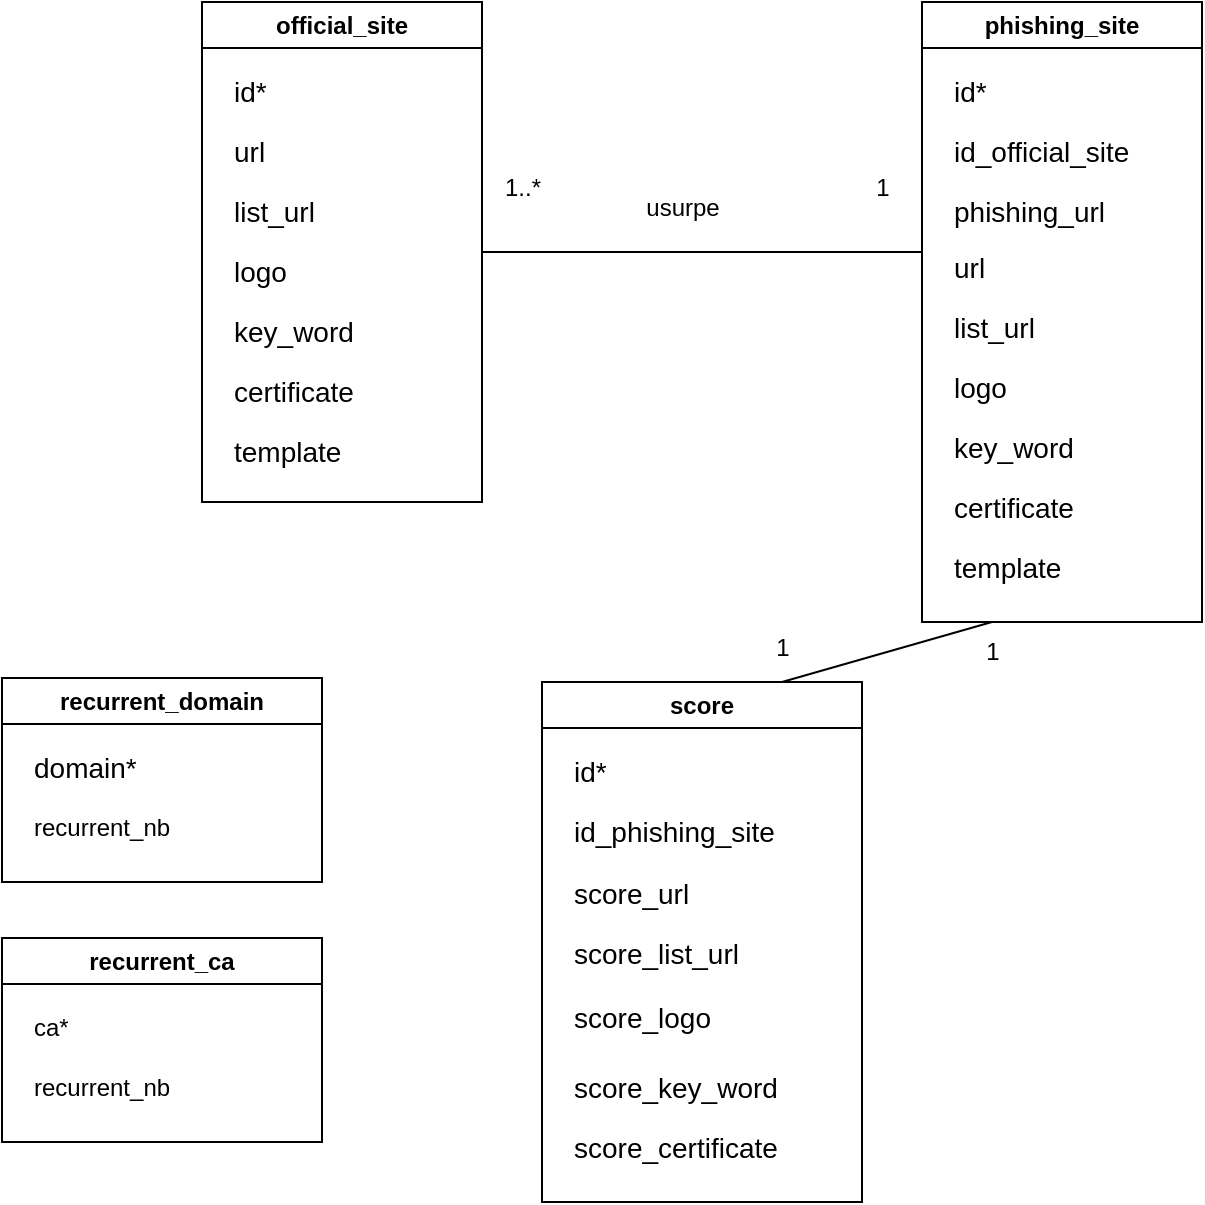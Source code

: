 <mxfile version="24.4.4" type="device">
  <diagram name="Page-1" id="PfgJvr0nv2LhfAK82rpY">
    <mxGraphModel dx="1674" dy="746" grid="1" gridSize="10" guides="1" tooltips="1" connect="1" arrows="1" fold="1" page="1" pageScale="1" pageWidth="827" pageHeight="1169" math="0" shadow="0">
      <root>
        <mxCell id="0" />
        <mxCell id="1" parent="0" />
        <mxCell id="dYYX1dlF3bb5IL13zjjO-7" value="official_site" style="swimlane;whiteSpace=wrap;html=1;" parent="1" vertex="1">
          <mxGeometry x="160" y="90" width="140" height="250" as="geometry" />
        </mxCell>
        <mxCell id="dYYX1dlF3bb5IL13zjjO-16" value="&lt;font style=&quot;font-size: 14px;&quot;&gt;id*&lt;/font&gt;" style="text;strokeColor=none;fillColor=none;align=left;verticalAlign=middle;spacingLeft=4;spacingRight=4;overflow=hidden;points=[[0,0.5],[1,0.5]];portConstraint=eastwest;rotatable=0;whiteSpace=wrap;html=1;" parent="dYYX1dlF3bb5IL13zjjO-7" vertex="1">
          <mxGeometry x="10" y="30" width="110" height="30" as="geometry" />
        </mxCell>
        <mxCell id="dYYX1dlF3bb5IL13zjjO-17" value="&lt;font style=&quot;font-size: 14px;&quot;&gt;url&lt;/font&gt;" style="text;strokeColor=none;fillColor=none;align=left;verticalAlign=middle;spacingLeft=4;spacingRight=4;overflow=hidden;points=[[0,0.5],[1,0.5]];portConstraint=eastwest;rotatable=0;whiteSpace=wrap;html=1;" parent="dYYX1dlF3bb5IL13zjjO-7" vertex="1">
          <mxGeometry x="10" y="60" width="110" height="30" as="geometry" />
        </mxCell>
        <mxCell id="dYYX1dlF3bb5IL13zjjO-18" value="&lt;font style=&quot;font-size: 14px;&quot;&gt;logo&lt;/font&gt;" style="text;strokeColor=none;fillColor=none;align=left;verticalAlign=middle;spacingLeft=4;spacingRight=4;overflow=hidden;points=[[0,0.5],[1,0.5]];portConstraint=eastwest;rotatable=0;whiteSpace=wrap;html=1;" parent="dYYX1dlF3bb5IL13zjjO-7" vertex="1">
          <mxGeometry x="10" y="120" width="110" height="30" as="geometry" />
        </mxCell>
        <mxCell id="dYYX1dlF3bb5IL13zjjO-19" value="&lt;font style=&quot;font-size: 14px;&quot;&gt;key_word&lt;/font&gt;" style="text;strokeColor=none;fillColor=none;align=left;verticalAlign=middle;spacingLeft=4;spacingRight=4;overflow=hidden;points=[[0,0.5],[1,0.5]];portConstraint=eastwest;rotatable=0;whiteSpace=wrap;html=1;" parent="dYYX1dlF3bb5IL13zjjO-7" vertex="1">
          <mxGeometry x="10" y="150" width="110" height="30" as="geometry" />
        </mxCell>
        <mxCell id="dYYX1dlF3bb5IL13zjjO-20" value="&lt;font style=&quot;font-size: 14px;&quot;&gt;list_url&lt;/font&gt;" style="text;strokeColor=none;fillColor=none;align=left;verticalAlign=middle;spacingLeft=4;spacingRight=4;overflow=hidden;points=[[0,0.5],[1,0.5]];portConstraint=eastwest;rotatable=0;whiteSpace=wrap;html=1;" parent="dYYX1dlF3bb5IL13zjjO-7" vertex="1">
          <mxGeometry x="10" y="90" width="110" height="30" as="geometry" />
        </mxCell>
        <mxCell id="dYYX1dlF3bb5IL13zjjO-21" value="&lt;font style=&quot;font-size: 14px;&quot;&gt;certificate&lt;/font&gt;" style="text;strokeColor=none;fillColor=none;align=left;verticalAlign=middle;spacingLeft=4;spacingRight=4;overflow=hidden;points=[[0,0.5],[1,0.5]];portConstraint=eastwest;rotatable=0;whiteSpace=wrap;html=1;" parent="dYYX1dlF3bb5IL13zjjO-7" vertex="1">
          <mxGeometry x="10" y="180" width="110" height="30" as="geometry" />
        </mxCell>
        <mxCell id="dYYX1dlF3bb5IL13zjjO-43" value="&lt;font style=&quot;font-size: 14px;&quot;&gt;template&lt;/font&gt;" style="text;strokeColor=none;fillColor=none;align=left;verticalAlign=middle;spacingLeft=4;spacingRight=4;overflow=hidden;points=[[0,0.5],[1,0.5]];portConstraint=eastwest;rotatable=0;whiteSpace=wrap;html=1;" parent="dYYX1dlF3bb5IL13zjjO-7" vertex="1">
          <mxGeometry x="10" y="210" width="110" height="30" as="geometry" />
        </mxCell>
        <mxCell id="dYYX1dlF3bb5IL13zjjO-22" value="phishing_site" style="swimlane;whiteSpace=wrap;html=1;" parent="1" vertex="1">
          <mxGeometry x="520" y="90" width="140" height="310" as="geometry" />
        </mxCell>
        <mxCell id="dYYX1dlF3bb5IL13zjjO-23" value="&lt;font style=&quot;font-size: 14px;&quot;&gt;id*&lt;/font&gt;" style="text;strokeColor=none;fillColor=none;align=left;verticalAlign=middle;spacingLeft=4;spacingRight=4;overflow=hidden;points=[[0,0.5],[1,0.5]];portConstraint=eastwest;rotatable=0;whiteSpace=wrap;html=1;" parent="dYYX1dlF3bb5IL13zjjO-22" vertex="1">
          <mxGeometry x="10" y="30" width="110" height="30" as="geometry" />
        </mxCell>
        <mxCell id="dYYX1dlF3bb5IL13zjjO-24" value="&lt;font style=&quot;font-size: 14px;&quot;&gt;url&lt;/font&gt;" style="text;strokeColor=none;fillColor=none;align=left;verticalAlign=middle;spacingLeft=4;spacingRight=4;overflow=hidden;points=[[0,0.5],[1,0.5]];portConstraint=eastwest;rotatable=0;whiteSpace=wrap;html=1;" parent="dYYX1dlF3bb5IL13zjjO-22" vertex="1">
          <mxGeometry x="10" y="118" width="110" height="30" as="geometry" />
        </mxCell>
        <mxCell id="dYYX1dlF3bb5IL13zjjO-25" value="&lt;font style=&quot;font-size: 14px;&quot;&gt;logo&lt;/font&gt;" style="text;strokeColor=none;fillColor=none;align=left;verticalAlign=middle;spacingLeft=4;spacingRight=4;overflow=hidden;points=[[0,0.5],[1,0.5]];portConstraint=eastwest;rotatable=0;whiteSpace=wrap;html=1;" parent="dYYX1dlF3bb5IL13zjjO-22" vertex="1">
          <mxGeometry x="10" y="178" width="110" height="30" as="geometry" />
        </mxCell>
        <mxCell id="dYYX1dlF3bb5IL13zjjO-26" value="&lt;font style=&quot;font-size: 14px;&quot;&gt;key_word&lt;/font&gt;" style="text;strokeColor=none;fillColor=none;align=left;verticalAlign=middle;spacingLeft=4;spacingRight=4;overflow=hidden;points=[[0,0.5],[1,0.5]];portConstraint=eastwest;rotatable=0;whiteSpace=wrap;html=1;" parent="dYYX1dlF3bb5IL13zjjO-22" vertex="1">
          <mxGeometry x="10" y="208" width="110" height="30" as="geometry" />
        </mxCell>
        <mxCell id="dYYX1dlF3bb5IL13zjjO-27" value="&lt;font style=&quot;font-size: 14px;&quot;&gt;list_url&lt;/font&gt;" style="text;strokeColor=none;fillColor=none;align=left;verticalAlign=middle;spacingLeft=4;spacingRight=4;overflow=hidden;points=[[0,0.5],[1,0.5]];portConstraint=eastwest;rotatable=0;whiteSpace=wrap;html=1;" parent="dYYX1dlF3bb5IL13zjjO-22" vertex="1">
          <mxGeometry x="10" y="148" width="110" height="30" as="geometry" />
        </mxCell>
        <mxCell id="dYYX1dlF3bb5IL13zjjO-28" value="&lt;font style=&quot;font-size: 14px;&quot;&gt;certificate&lt;/font&gt;" style="text;strokeColor=none;fillColor=none;align=left;verticalAlign=middle;spacingLeft=4;spacingRight=4;overflow=hidden;points=[[0,0.5],[1,0.5]];portConstraint=eastwest;rotatable=0;whiteSpace=wrap;html=1;" parent="dYYX1dlF3bb5IL13zjjO-22" vertex="1">
          <mxGeometry x="10" y="238" width="110" height="30" as="geometry" />
        </mxCell>
        <mxCell id="dYYX1dlF3bb5IL13zjjO-42" value="&lt;font style=&quot;font-size: 14px;&quot;&gt;id_official_site&lt;/font&gt;" style="text;strokeColor=none;fillColor=none;align=left;verticalAlign=middle;spacingLeft=4;spacingRight=4;overflow=hidden;points=[[0,0.5],[1,0.5]];portConstraint=eastwest;rotatable=0;whiteSpace=wrap;html=1;" parent="dYYX1dlF3bb5IL13zjjO-22" vertex="1">
          <mxGeometry x="10" y="60" width="110" height="30" as="geometry" />
        </mxCell>
        <mxCell id="dYYX1dlF3bb5IL13zjjO-44" value="&lt;font style=&quot;font-size: 14px;&quot;&gt;template&lt;/font&gt;" style="text;strokeColor=none;fillColor=none;align=left;verticalAlign=middle;spacingLeft=4;spacingRight=4;overflow=hidden;points=[[0,0.5],[1,0.5]];portConstraint=eastwest;rotatable=0;whiteSpace=wrap;html=1;" parent="dYYX1dlF3bb5IL13zjjO-22" vertex="1">
          <mxGeometry x="10" y="268" width="110" height="30" as="geometry" />
        </mxCell>
        <mxCell id="UqM6Pu1m_9XzBLWspQGF-4" value="&lt;div&gt;&lt;font style=&quot;font-size: 14px;&quot;&gt;phishing_url&lt;/font&gt;&lt;/div&gt;" style="text;strokeColor=none;fillColor=none;align=left;verticalAlign=middle;spacingLeft=4;spacingRight=4;overflow=hidden;points=[[0,0.5],[1,0.5]];portConstraint=eastwest;rotatable=0;whiteSpace=wrap;html=1;" vertex="1" parent="dYYX1dlF3bb5IL13zjjO-22">
          <mxGeometry x="10" y="90" width="110" height="30" as="geometry" />
        </mxCell>
        <mxCell id="dYYX1dlF3bb5IL13zjjO-29" value="score" style="swimlane;whiteSpace=wrap;html=1;" parent="1" vertex="1">
          <mxGeometry x="330" y="430" width="160" height="260" as="geometry" />
        </mxCell>
        <mxCell id="dYYX1dlF3bb5IL13zjjO-30" value="&lt;font style=&quot;font-size: 14px;&quot;&gt;id*&lt;/font&gt;" style="text;strokeColor=none;fillColor=none;align=left;verticalAlign=middle;spacingLeft=4;spacingRight=4;overflow=hidden;points=[[0,0.5],[1,0.5]];portConstraint=eastwest;rotatable=0;whiteSpace=wrap;html=1;" parent="dYYX1dlF3bb5IL13zjjO-29" vertex="1">
          <mxGeometry x="10" y="30" width="110" height="30" as="geometry" />
        </mxCell>
        <mxCell id="dYYX1dlF3bb5IL13zjjO-31" value="&lt;font style=&quot;font-size: 14px;&quot;&gt;score_url&lt;/font&gt;" style="text;strokeColor=none;fillColor=none;align=left;verticalAlign=middle;spacingLeft=4;spacingRight=4;overflow=hidden;points=[[0,0.5],[1,0.5]];portConstraint=eastwest;rotatable=0;whiteSpace=wrap;html=1;" parent="dYYX1dlF3bb5IL13zjjO-29" vertex="1">
          <mxGeometry x="10" y="91" width="110" height="30" as="geometry" />
        </mxCell>
        <mxCell id="dYYX1dlF3bb5IL13zjjO-32" value="&lt;font style=&quot;font-size: 14px;&quot;&gt;score_logo&lt;/font&gt;" style="text;strokeColor=none;fillColor=none;align=left;verticalAlign=middle;spacingLeft=4;spacingRight=4;overflow=hidden;points=[[0,0.5],[1,0.5]];portConstraint=eastwest;rotatable=0;whiteSpace=wrap;html=1;" parent="dYYX1dlF3bb5IL13zjjO-29" vertex="1">
          <mxGeometry x="10" y="153" width="110" height="30" as="geometry" />
        </mxCell>
        <mxCell id="dYYX1dlF3bb5IL13zjjO-33" value="&lt;font style=&quot;font-size: 14px;&quot;&gt;score_key_word&lt;/font&gt;" style="text;strokeColor=none;fillColor=none;align=left;verticalAlign=middle;spacingLeft=4;spacingRight=4;overflow=hidden;points=[[0,0.5],[1,0.5]];portConstraint=eastwest;rotatable=0;whiteSpace=wrap;html=1;" parent="dYYX1dlF3bb5IL13zjjO-29" vertex="1">
          <mxGeometry x="10" y="188" width="130" height="30" as="geometry" />
        </mxCell>
        <mxCell id="dYYX1dlF3bb5IL13zjjO-35" value="&lt;font style=&quot;font-size: 14px;&quot;&gt;score_certificate&lt;/font&gt;" style="text;strokeColor=none;fillColor=none;align=left;verticalAlign=middle;spacingLeft=4;spacingRight=4;overflow=hidden;points=[[0,0.5],[1,0.5]];portConstraint=eastwest;rotatable=0;whiteSpace=wrap;html=1;" parent="dYYX1dlF3bb5IL13zjjO-29" vertex="1">
          <mxGeometry x="10" y="218" width="120" height="30" as="geometry" />
        </mxCell>
        <mxCell id="iEmTPFcCNer3c4FEsKqt-3" value="&lt;font style=&quot;font-size: 14px;&quot;&gt;id_phishing_site&lt;/font&gt;" style="text;strokeColor=none;fillColor=none;align=left;verticalAlign=middle;spacingLeft=4;spacingRight=4;overflow=hidden;points=[[0,0.5],[1,0.5]];portConstraint=eastwest;rotatable=0;whiteSpace=wrap;html=1;" parent="dYYX1dlF3bb5IL13zjjO-29" vertex="1">
          <mxGeometry x="10" y="60" width="150" height="30" as="geometry" />
        </mxCell>
        <mxCell id="UqM6Pu1m_9XzBLWspQGF-6" value="&lt;div&gt;&lt;font style=&quot;font-size: 14px;&quot;&gt;score_list_url&lt;/font&gt;&lt;/div&gt;" style="text;strokeColor=none;fillColor=none;align=left;verticalAlign=middle;spacingLeft=4;spacingRight=4;overflow=hidden;points=[[0,0.5],[1,0.5]];portConstraint=eastwest;rotatable=0;whiteSpace=wrap;html=1;" vertex="1" parent="dYYX1dlF3bb5IL13zjjO-29">
          <mxGeometry x="10" y="121" width="110" height="30" as="geometry" />
        </mxCell>
        <mxCell id="dYYX1dlF3bb5IL13zjjO-38" value="" style="endArrow=none;html=1;rounded=0;entryX=1;entryY=0.5;entryDx=0;entryDy=0;" parent="1" target="dYYX1dlF3bb5IL13zjjO-7" edge="1">
          <mxGeometry width="50" height="50" relative="1" as="geometry">
            <mxPoint x="520" y="215" as="sourcePoint" />
            <mxPoint x="330" y="300" as="targetPoint" />
          </mxGeometry>
        </mxCell>
        <mxCell id="dYYX1dlF3bb5IL13zjjO-39" value="1" style="text;html=1;align=center;verticalAlign=middle;resizable=0;points=[];autosize=1;strokeColor=none;fillColor=none;" parent="1" vertex="1">
          <mxGeometry x="485" y="168" width="30" height="30" as="geometry" />
        </mxCell>
        <mxCell id="dYYX1dlF3bb5IL13zjjO-40" value="1..*" style="text;html=1;align=center;verticalAlign=middle;resizable=0;points=[];autosize=1;strokeColor=none;fillColor=none;" parent="1" vertex="1">
          <mxGeometry x="300" y="168" width="40" height="30" as="geometry" />
        </mxCell>
        <mxCell id="dYYX1dlF3bb5IL13zjjO-45" value="" style="endArrow=none;html=1;rounded=0;exitX=0.75;exitY=0;exitDx=0;exitDy=0;entryX=0.25;entryY=1;entryDx=0;entryDy=0;" parent="1" source="dYYX1dlF3bb5IL13zjjO-29" target="dYYX1dlF3bb5IL13zjjO-22" edge="1">
          <mxGeometry width="50" height="50" relative="1" as="geometry">
            <mxPoint x="280" y="380" as="sourcePoint" />
            <mxPoint x="330" y="330" as="targetPoint" />
          </mxGeometry>
        </mxCell>
        <mxCell id="dYYX1dlF3bb5IL13zjjO-49" value="usurpe" style="text;html=1;align=center;verticalAlign=middle;resizable=0;points=[];autosize=1;strokeColor=none;fillColor=none;" parent="1" vertex="1">
          <mxGeometry x="370" y="178" width="60" height="30" as="geometry" />
        </mxCell>
        <mxCell id="dYYX1dlF3bb5IL13zjjO-50" value="1" style="text;html=1;align=center;verticalAlign=middle;resizable=0;points=[];autosize=1;strokeColor=none;fillColor=none;" parent="1" vertex="1">
          <mxGeometry x="540" y="400" width="30" height="30" as="geometry" />
        </mxCell>
        <mxCell id="dYYX1dlF3bb5IL13zjjO-51" value="1" style="text;html=1;align=center;verticalAlign=middle;resizable=0;points=[];autosize=1;strokeColor=none;fillColor=none;" parent="1" vertex="1">
          <mxGeometry x="435" y="398" width="30" height="30" as="geometry" />
        </mxCell>
        <mxCell id="iEmTPFcCNer3c4FEsKqt-4" value="recurrent_domain" style="swimlane;whiteSpace=wrap;html=1;" parent="1" vertex="1">
          <mxGeometry x="60" y="428" width="160" height="102" as="geometry" />
        </mxCell>
        <mxCell id="iEmTPFcCNer3c4FEsKqt-5" value="&lt;font style=&quot;font-size: 14px;&quot;&gt;domain*&lt;/font&gt;" style="text;strokeColor=none;fillColor=none;align=left;verticalAlign=middle;spacingLeft=4;spacingRight=4;overflow=hidden;points=[[0,0.5],[1,0.5]];portConstraint=eastwest;rotatable=0;whiteSpace=wrap;html=1;" parent="iEmTPFcCNer3c4FEsKqt-4" vertex="1">
          <mxGeometry x="10" y="30" width="110" height="30" as="geometry" />
        </mxCell>
        <mxCell id="iEmTPFcCNer3c4FEsKqt-10" value="recurrent_nb" style="text;strokeColor=none;fillColor=none;align=left;verticalAlign=middle;spacingLeft=4;spacingRight=4;overflow=hidden;points=[[0,0.5],[1,0.5]];portConstraint=eastwest;rotatable=0;whiteSpace=wrap;html=1;" parent="iEmTPFcCNer3c4FEsKqt-4" vertex="1">
          <mxGeometry x="10" y="60" width="150" height="30" as="geometry" />
        </mxCell>
        <mxCell id="UqM6Pu1m_9XzBLWspQGF-1" value="recurrent_ca" style="swimlane;whiteSpace=wrap;html=1;" vertex="1" parent="1">
          <mxGeometry x="60" y="558" width="160" height="102" as="geometry" />
        </mxCell>
        <mxCell id="UqM6Pu1m_9XzBLWspQGF-2" value="ca*" style="text;strokeColor=none;fillColor=none;align=left;verticalAlign=middle;spacingLeft=4;spacingRight=4;overflow=hidden;points=[[0,0.5],[1,0.5]];portConstraint=eastwest;rotatable=0;whiteSpace=wrap;html=1;" vertex="1" parent="UqM6Pu1m_9XzBLWspQGF-1">
          <mxGeometry x="10" y="30" width="110" height="30" as="geometry" />
        </mxCell>
        <mxCell id="UqM6Pu1m_9XzBLWspQGF-3" value="recurrent_nb" style="text;strokeColor=none;fillColor=none;align=left;verticalAlign=middle;spacingLeft=4;spacingRight=4;overflow=hidden;points=[[0,0.5],[1,0.5]];portConstraint=eastwest;rotatable=0;whiteSpace=wrap;html=1;" vertex="1" parent="UqM6Pu1m_9XzBLWspQGF-1">
          <mxGeometry x="10" y="60" width="150" height="30" as="geometry" />
        </mxCell>
      </root>
    </mxGraphModel>
  </diagram>
</mxfile>
